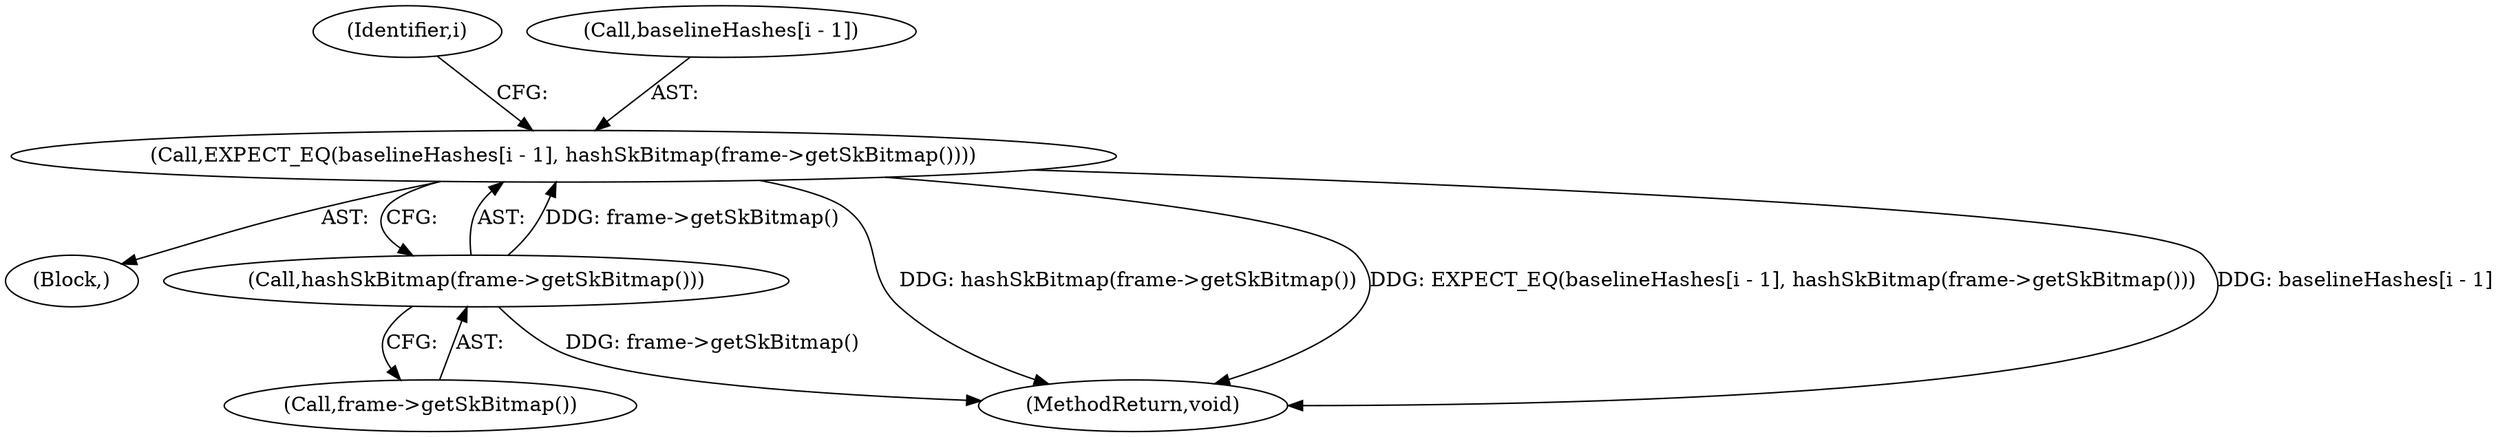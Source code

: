 digraph "0_Chrome_4f9c9adef4036aff60b734b4a0045c43c320fe1d_1@array" {
"1000206" [label="(Call,EXPECT_EQ(baselineHashes[i - 1], hashSkBitmap(frame->getSkBitmap())))"];
"1000212" [label="(Call,hashSkBitmap(frame->getSkBitmap()))"];
"1000192" [label="(Block,)"];
"1000212" [label="(Call,hashSkBitmap(frame->getSkBitmap()))"];
"1000213" [label="(Call,frame->getSkBitmap())"];
"1000191" [label="(Identifier,i)"];
"1000214" [label="(MethodReturn,void)"];
"1000206" [label="(Call,EXPECT_EQ(baselineHashes[i - 1], hashSkBitmap(frame->getSkBitmap())))"];
"1000207" [label="(Call,baselineHashes[i - 1])"];
"1000206" -> "1000192"  [label="AST: "];
"1000206" -> "1000212"  [label="CFG: "];
"1000207" -> "1000206"  [label="AST: "];
"1000212" -> "1000206"  [label="AST: "];
"1000191" -> "1000206"  [label="CFG: "];
"1000206" -> "1000214"  [label="DDG: hashSkBitmap(frame->getSkBitmap())"];
"1000206" -> "1000214"  [label="DDG: EXPECT_EQ(baselineHashes[i - 1], hashSkBitmap(frame->getSkBitmap()))"];
"1000206" -> "1000214"  [label="DDG: baselineHashes[i - 1]"];
"1000212" -> "1000206"  [label="DDG: frame->getSkBitmap()"];
"1000212" -> "1000213"  [label="CFG: "];
"1000213" -> "1000212"  [label="AST: "];
"1000212" -> "1000214"  [label="DDG: frame->getSkBitmap()"];
}
